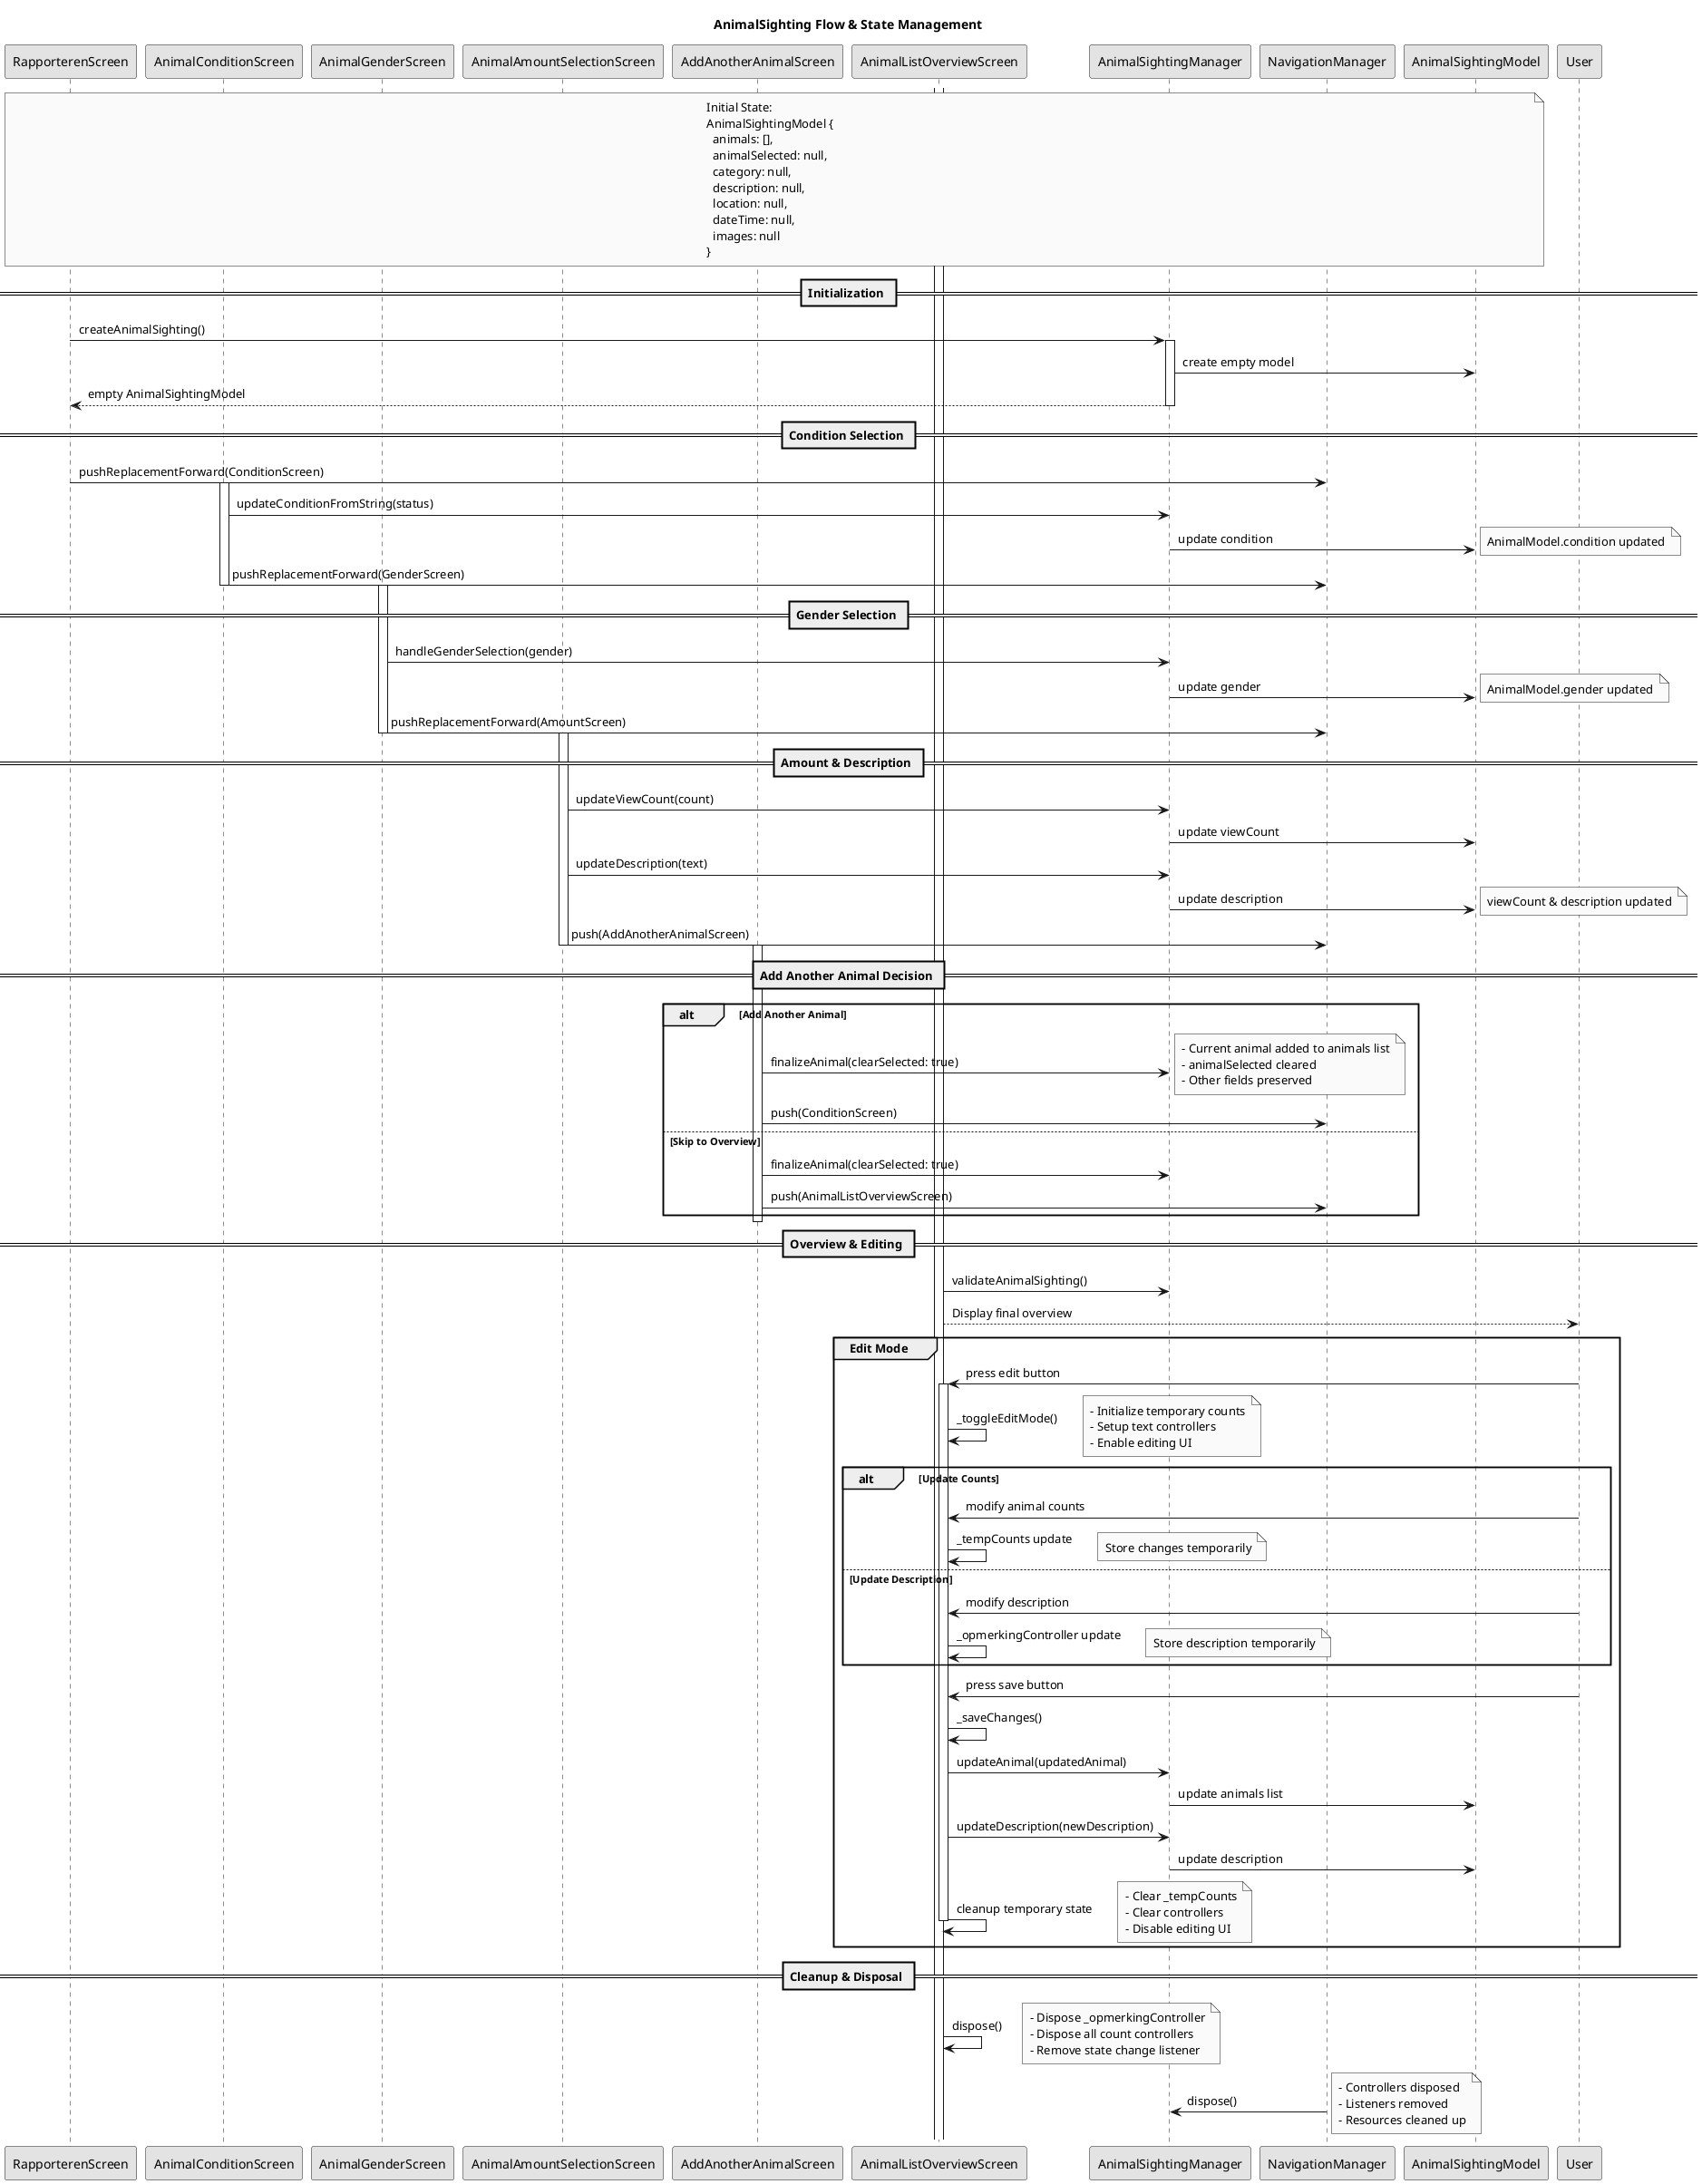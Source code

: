 @startuml
skinparam monochrome true
skinparam padding 2
skinparam nodesep 60
skinparam ranksep 80
skinparam linetype ortho

title AnimalSighting Flow & State Management

participant "RapporterenScreen" as Rapporteren
participant "AnimalConditionScreen" as Condition
participant "AnimalGenderScreen" as Gender
participant "AnimalAmountSelectionScreen" as Amount
participant "AddAnotherAnimalScreen" as AddAnother
participant "AnimalListOverviewScreen" as Overview
participant "AnimalSightingManager" as Manager
participant "NavigationManager" as Nav
participant "AnimalSightingModel" as Model

note over Rapporteren, Model
  Initial State:
  AnimalSightingModel {
    animals: [],
    animalSelected: null,
    category: null,
    description: null,
    location: null,
    dateTime: null,
    images: null
  }
end note

== Initialization ==
Rapporteren -> Manager: createAnimalSighting()
activate Manager
Manager -> Model: create empty model
Manager --> Rapporteren: empty AnimalSightingModel
deactivate Manager

== Condition Selection ==
Rapporteren -> Nav: pushReplacementForward(ConditionScreen)
activate Condition
Condition -> Manager: updateConditionFromString(status)
Manager -> Model: update condition
note right: AnimalModel.condition updated

Condition -> Nav: pushReplacementForward(GenderScreen)
deactivate Condition

== Gender Selection ==
activate Gender
Gender -> Manager: handleGenderSelection(gender)
Manager -> Model: update gender
note right: AnimalModel.gender updated

Gender -> Nav: pushReplacementForward(AmountScreen)
deactivate Gender

== Amount & Description ==
activate Amount
Amount -> Manager: updateViewCount(count)
Manager -> Model: update viewCount
Amount -> Manager: updateDescription(text)
Manager -> Model: update description
note right: viewCount & description updated

Amount -> Nav: push(AddAnotherAnimalScreen)
deactivate Amount

== Add Another Animal Decision ==
activate AddAnother
alt Add Another Animal
    AddAnother -> Manager: finalizeAnimal(clearSelected: true)
    note right
        - Current animal added to animals list
        - animalSelected cleared
        - Other fields preserved
    end note
    AddAnother -> Nav: push(ConditionScreen)
else Skip to Overview
    AddAnother -> Manager: finalizeAnimal(clearSelected: true)
    AddAnother -> Nav: push(AnimalListOverviewScreen)
end
deactivate AddAnother

== Overview & Editing ==
activate Overview
Overview -> Manager: validateAnimalSighting()
Overview --> User: Display final overview

group Edit Mode
    User -> Overview: press edit button
    activate Overview
    Overview -> Overview: _toggleEditMode()
    note right
        - Initialize temporary counts
        - Setup text controllers
        - Enable editing UI
    end note

    alt Update Counts
        User -> Overview: modify animal counts
        Overview -> Overview: _tempCounts update
        note right: Store changes temporarily
    else Update Description
        User -> Overview: modify description
        Overview -> Overview: _opmerkingController update
        note right: Store description temporarily
    end

    User -> Overview: press save button
    Overview -> Overview: _saveChanges()
    Overview -> Manager: updateAnimal(updatedAnimal)
    Manager -> Model: update animals list
    Overview -> Manager: updateDescription(newDescription)
    Manager -> Model: update description
    Overview -> Overview: cleanup temporary state
    note right
        - Clear _tempCounts
        - Clear controllers
        - Disable editing UI
    end note
    deactivate Overview
end

== Cleanup & Disposal ==
Overview -> Overview: dispose()
note right
    - Dispose _opmerkingController
    - Dispose all count controllers
    - Remove state change listener
end note

Nav -> Manager: dispose()
note right
    - Controllers disposed
    - Listeners removed
    - Resources cleaned up
end note

@enduml
